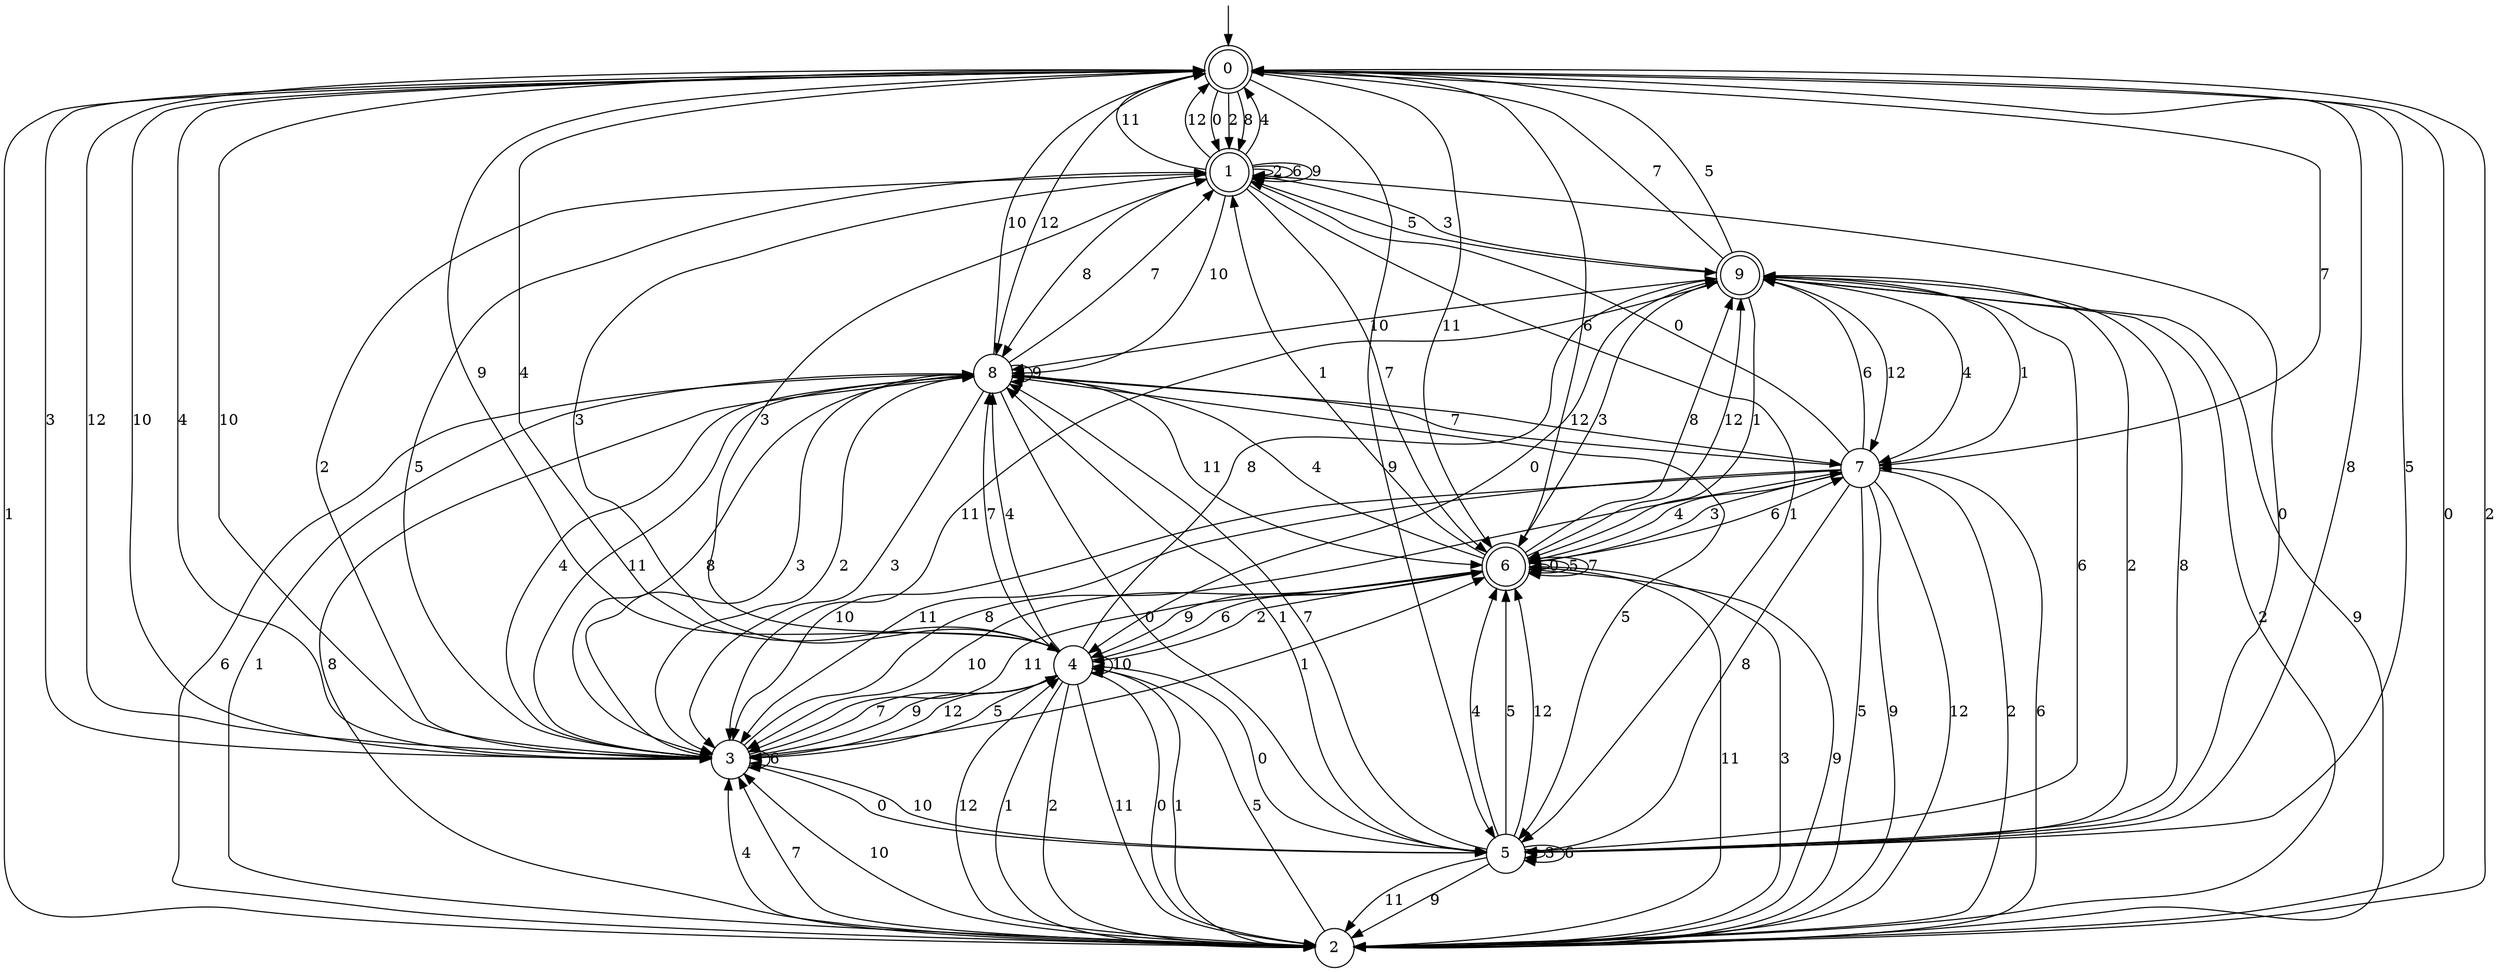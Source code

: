 digraph g {

	s0 [shape="doublecircle" label="0"];
	s1 [shape="doublecircle" label="1"];
	s2 [shape="circle" label="2"];
	s3 [shape="circle" label="3"];
	s4 [shape="circle" label="4"];
	s5 [shape="circle" label="5"];
	s6 [shape="doublecircle" label="6"];
	s7 [shape="circle" label="7"];
	s8 [shape="circle" label="8"];
	s9 [shape="doublecircle" label="9"];
	s0 -> s1 [label="0"];
	s0 -> s2 [label="1"];
	s0 -> s1 [label="2"];
	s0 -> s3 [label="3"];
	s0 -> s4 [label="4"];
	s0 -> s5 [label="5"];
	s0 -> s6 [label="6"];
	s0 -> s7 [label="7"];
	s0 -> s1 [label="8"];
	s0 -> s5 [label="9"];
	s0 -> s3 [label="10"];
	s0 -> s6 [label="11"];
	s0 -> s8 [label="12"];
	s1 -> s5 [label="0"];
	s1 -> s5 [label="1"];
	s1 -> s1 [label="2"];
	s1 -> s4 [label="3"];
	s1 -> s0 [label="4"];
	s1 -> s9 [label="5"];
	s1 -> s1 [label="6"];
	s1 -> s6 [label="7"];
	s1 -> s8 [label="8"];
	s1 -> s1 [label="9"];
	s1 -> s8 [label="10"];
	s1 -> s0 [label="11"];
	s1 -> s0 [label="12"];
	s2 -> s0 [label="0"];
	s2 -> s4 [label="1"];
	s2 -> s0 [label="2"];
	s2 -> s6 [label="3"];
	s2 -> s3 [label="4"];
	s2 -> s4 [label="5"];
	s2 -> s7 [label="6"];
	s2 -> s3 [label="7"];
	s2 -> s8 [label="8"];
	s2 -> s6 [label="9"];
	s2 -> s3 [label="10"];
	s2 -> s6 [label="11"];
	s2 -> s4 [label="12"];
	s3 -> s5 [label="0"];
	s3 -> s6 [label="1"];
	s3 -> s1 [label="2"];
	s3 -> s8 [label="3"];
	s3 -> s0 [label="4"];
	s3 -> s1 [label="5"];
	s3 -> s3 [label="6"];
	s3 -> s4 [label="7"];
	s3 -> s7 [label="8"];
	s3 -> s4 [label="9"];
	s3 -> s0 [label="10"];
	s3 -> s8 [label="11"];
	s3 -> s0 [label="12"];
	s4 -> s2 [label="0"];
	s4 -> s2 [label="1"];
	s4 -> s2 [label="2"];
	s4 -> s1 [label="3"];
	s4 -> s8 [label="4"];
	s4 -> s3 [label="5"];
	s4 -> s6 [label="6"];
	s4 -> s8 [label="7"];
	s4 -> s9 [label="8"];
	s4 -> s0 [label="9"];
	s4 -> s4 [label="10"];
	s4 -> s2 [label="11"];
	s4 -> s3 [label="12"];
	s5 -> s4 [label="0"];
	s5 -> s8 [label="1"];
	s5 -> s9 [label="2"];
	s5 -> s5 [label="3"];
	s5 -> s6 [label="4"];
	s5 -> s6 [label="5"];
	s5 -> s5 [label="6"];
	s5 -> s8 [label="7"];
	s5 -> s0 [label="8"];
	s5 -> s2 [label="9"];
	s5 -> s3 [label="10"];
	s5 -> s2 [label="11"];
	s5 -> s6 [label="12"];
	s6 -> s6 [label="0"];
	s6 -> s1 [label="1"];
	s6 -> s4 [label="2"];
	s6 -> s9 [label="3"];
	s6 -> s8 [label="4"];
	s6 -> s6 [label="5"];
	s6 -> s7 [label="6"];
	s6 -> s6 [label="7"];
	s6 -> s9 [label="8"];
	s6 -> s4 [label="9"];
	s6 -> s3 [label="10"];
	s6 -> s3 [label="11"];
	s6 -> s9 [label="12"];
	s7 -> s1 [label="0"];
	s7 -> s9 [label="1"];
	s7 -> s2 [label="2"];
	s7 -> s6 [label="3"];
	s7 -> s6 [label="4"];
	s7 -> s2 [label="5"];
	s7 -> s9 [label="6"];
	s7 -> s8 [label="7"];
	s7 -> s5 [label="8"];
	s7 -> s2 [label="9"];
	s7 -> s3 [label="10"];
	s7 -> s3 [label="11"];
	s7 -> s2 [label="12"];
	s8 -> s5 [label="0"];
	s8 -> s2 [label="1"];
	s8 -> s3 [label="2"];
	s8 -> s3 [label="3"];
	s8 -> s3 [label="4"];
	s8 -> s5 [label="5"];
	s8 -> s2 [label="6"];
	s8 -> s1 [label="7"];
	s8 -> s3 [label="8"];
	s8 -> s8 [label="9"];
	s8 -> s0 [label="10"];
	s8 -> s6 [label="11"];
	s8 -> s7 [label="12"];
	s9 -> s4 [label="0"];
	s9 -> s6 [label="1"];
	s9 -> s2 [label="2"];
	s9 -> s1 [label="3"];
	s9 -> s7 [label="4"];
	s9 -> s0 [label="5"];
	s9 -> s5 [label="6"];
	s9 -> s0 [label="7"];
	s9 -> s5 [label="8"];
	s9 -> s2 [label="9"];
	s9 -> s8 [label="10"];
	s9 -> s3 [label="11"];
	s9 -> s7 [label="12"];

__start0 [label="" shape="none" width="0" height="0"];
__start0 -> s0;

}

